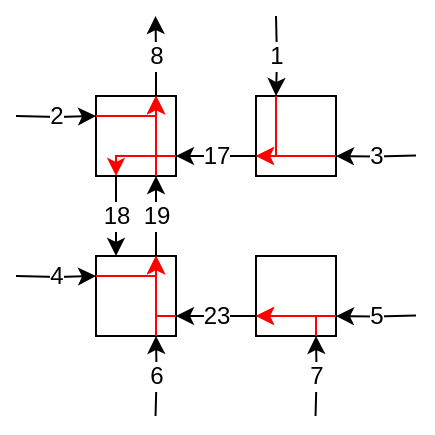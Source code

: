 <mxfile version="15.9.1" type="dropbox"><diagram id="X4WJTQiNDZxpQf3Geq34" name="Page-1"><mxGraphModel dx="947" dy="586" grid="1" gridSize="10" guides="1" tooltips="1" connect="1" arrows="1" fold="1" page="1" pageScale="1" pageWidth="827" pageHeight="1169" math="0" shadow="0"><root><mxCell id="0"/><mxCell id="1" parent="0"/><mxCell id="J8LnhxJGdbk9cbavSLgp-13" value="2" style="edgeStyle=orthogonalEdgeStyle;rounded=0;orthogonalLoop=1;jettySize=auto;html=1;entryX=0;entryY=0.25;entryDx=0;entryDy=0;fontSize=12;" parent="1" target="J8LnhxJGdbk9cbavSLgp-1" edge="1"><mxGeometry relative="1" as="geometry"><mxPoint x="200" y="130" as="sourcePoint"/></mxGeometry></mxCell><mxCell id="heTRSEbQxk2SbC_xRINB-1" value="8" style="edgeStyle=orthogonalEdgeStyle;rounded=0;orthogonalLoop=1;jettySize=auto;html=1;exitX=0.75;exitY=0;exitDx=0;exitDy=0;fontSize=12;" parent="1" source="J8LnhxJGdbk9cbavSLgp-1" edge="1"><mxGeometry relative="1" as="geometry"><mxPoint x="269.759" y="80" as="targetPoint"/></mxGeometry></mxCell><mxCell id="6LUSUzvbEgbuUu0BXkku-2" value="18" style="edgeStyle=orthogonalEdgeStyle;rounded=0;orthogonalLoop=1;jettySize=auto;html=1;exitX=0.25;exitY=1;exitDx=0;exitDy=0;entryX=0.25;entryY=0;entryDx=0;entryDy=0;fontSize=12;" edge="1" parent="1" source="J8LnhxJGdbk9cbavSLgp-1" target="J8LnhxJGdbk9cbavSLgp-4"><mxGeometry relative="1" as="geometry"/></mxCell><mxCell id="J8LnhxJGdbk9cbavSLgp-1" value="" style="whiteSpace=wrap;html=1;aspect=fixed;fontSize=12;" parent="1" vertex="1"><mxGeometry x="240" y="120" width="40" height="40" as="geometry"/></mxCell><mxCell id="J8LnhxJGdbk9cbavSLgp-12" value="1" style="edgeStyle=orthogonalEdgeStyle;rounded=0;orthogonalLoop=1;jettySize=auto;html=1;entryX=0.25;entryY=0;entryDx=0;entryDy=0;fontSize=12;" parent="1" target="J8LnhxJGdbk9cbavSLgp-3" edge="1"><mxGeometry relative="1" as="geometry"><mxPoint x="330" y="80" as="sourcePoint"/></mxGeometry></mxCell><mxCell id="heTRSEbQxk2SbC_xRINB-4" value="3" style="edgeStyle=orthogonalEdgeStyle;rounded=0;orthogonalLoop=1;jettySize=auto;html=1;exitX=1;exitY=0.75;exitDx=0;exitDy=0;startArrow=none;startFill=0;endArrow=classic;endFill=1;fontSize=12;entryX=1;entryY=0.75;entryDx=0;entryDy=0;" parent="1" target="J8LnhxJGdbk9cbavSLgp-3" edge="1"><mxGeometry relative="1" as="geometry"><mxPoint x="400" y="149.793" as="sourcePoint"/></mxGeometry></mxCell><mxCell id="heTRSEbQxk2SbC_xRINB-9" value="17" style="edgeStyle=orthogonalEdgeStyle;rounded=0;orthogonalLoop=1;jettySize=auto;html=1;exitX=0;exitY=0.75;exitDx=0;exitDy=0;entryX=1;entryY=0.75;entryDx=0;entryDy=0;startArrow=none;startFill=0;endArrow=classic;endFill=1;fontSize=12;" parent="1" source="J8LnhxJGdbk9cbavSLgp-3" target="J8LnhxJGdbk9cbavSLgp-1" edge="1"><mxGeometry relative="1" as="geometry"/></mxCell><mxCell id="J8LnhxJGdbk9cbavSLgp-3" value="" style="whiteSpace=wrap;html=1;aspect=fixed;fontSize=12;" parent="1" vertex="1"><mxGeometry x="320" y="120" width="40" height="40" as="geometry"/></mxCell><mxCell id="J8LnhxJGdbk9cbavSLgp-14" value="4" style="edgeStyle=orthogonalEdgeStyle;rounded=0;orthogonalLoop=1;jettySize=auto;html=1;entryX=0;entryY=0.25;entryDx=0;entryDy=0;fontSize=12;" parent="1" target="J8LnhxJGdbk9cbavSLgp-4" edge="1"><mxGeometry relative="1" as="geometry"><mxPoint x="200" y="210" as="sourcePoint"/></mxGeometry></mxCell><mxCell id="heTRSEbQxk2SbC_xRINB-7" value="6" style="edgeStyle=orthogonalEdgeStyle;rounded=0;orthogonalLoop=1;jettySize=auto;html=1;exitX=0.75;exitY=1;exitDx=0;exitDy=0;startArrow=none;startFill=0;endArrow=classic;endFill=1;fontSize=12;entryX=0.75;entryY=1;entryDx=0;entryDy=0;" parent="1" target="J8LnhxJGdbk9cbavSLgp-4" edge="1"><mxGeometry relative="1" as="geometry"><mxPoint x="269.759" y="280" as="sourcePoint"/></mxGeometry></mxCell><mxCell id="heTRSEbQxk2SbC_xRINB-10" value="19" style="edgeStyle=orthogonalEdgeStyle;rounded=0;orthogonalLoop=1;jettySize=auto;html=1;exitX=0.75;exitY=0;exitDx=0;exitDy=0;entryX=0.75;entryY=1;entryDx=0;entryDy=0;startArrow=none;startFill=0;endArrow=classic;endFill=1;fontSize=12;" parent="1" source="J8LnhxJGdbk9cbavSLgp-4" target="J8LnhxJGdbk9cbavSLgp-1" edge="1"><mxGeometry relative="1" as="geometry"/></mxCell><mxCell id="ObDVXUfMyy-6hznDd3XZ-10" style="edgeStyle=orthogonalEdgeStyle;rounded=0;orthogonalLoop=1;jettySize=auto;html=1;exitX=1;exitY=0.75;exitDx=0;exitDy=0;" parent="1" source="J8LnhxJGdbk9cbavSLgp-4" edge="1"><mxGeometry relative="1" as="geometry"><mxPoint x="280.056" y="230.056" as="targetPoint"/></mxGeometry></mxCell><mxCell id="J8LnhxJGdbk9cbavSLgp-4" value="" style="whiteSpace=wrap;html=1;aspect=fixed;fontSize=12;" parent="1" vertex="1"><mxGeometry x="240" y="200" width="40" height="40" as="geometry"/></mxCell><mxCell id="heTRSEbQxk2SbC_xRINB-6" value="5" style="edgeStyle=orthogonalEdgeStyle;rounded=0;orthogonalLoop=1;jettySize=auto;html=1;exitX=1;exitY=0.75;exitDx=0;exitDy=0;startArrow=none;startFill=0;endArrow=classic;endFill=1;fontSize=12;entryX=1;entryY=0.75;entryDx=0;entryDy=0;" parent="1" target="J8LnhxJGdbk9cbavSLgp-5" edge="1"><mxGeometry relative="1" as="geometry"><mxPoint x="400" y="229.793" as="sourcePoint"/></mxGeometry></mxCell><mxCell id="heTRSEbQxk2SbC_xRINB-8" value="7" style="edgeStyle=orthogonalEdgeStyle;rounded=0;orthogonalLoop=1;jettySize=auto;html=1;exitX=0.75;exitY=1;exitDx=0;exitDy=0;startArrow=none;startFill=0;endArrow=classic;endFill=1;fontSize=12;entryX=0.75;entryY=1;entryDx=0;entryDy=0;" parent="1" target="J8LnhxJGdbk9cbavSLgp-5" edge="1"><mxGeometry relative="1" as="geometry"><mxPoint x="349.759" y="280" as="sourcePoint"/></mxGeometry></mxCell><mxCell id="heTRSEbQxk2SbC_xRINB-12" value="23" style="edgeStyle=orthogonalEdgeStyle;rounded=0;orthogonalLoop=1;jettySize=auto;html=1;exitX=0;exitY=0.75;exitDx=0;exitDy=0;entryX=1;entryY=0.75;entryDx=0;entryDy=0;startArrow=none;startFill=0;endArrow=classic;endFill=1;fontSize=12;" parent="1" source="J8LnhxJGdbk9cbavSLgp-5" target="J8LnhxJGdbk9cbavSLgp-4" edge="1"><mxGeometry relative="1" as="geometry"/></mxCell><mxCell id="J8LnhxJGdbk9cbavSLgp-5" value="" style="whiteSpace=wrap;html=1;aspect=fixed;fontSize=12;" parent="1" vertex="1"><mxGeometry x="320" y="200" width="40" height="40" as="geometry"/></mxCell><mxCell id="ObDVXUfMyy-6hznDd3XZ-1" style="edgeStyle=orthogonalEdgeStyle;rounded=0;orthogonalLoop=1;jettySize=auto;html=1;exitX=1;exitY=0.75;exitDx=0;exitDy=0;entryX=0.75;entryY=0;entryDx=0;entryDy=0;strokeColor=#FF0000;" parent="1" source="J8LnhxJGdbk9cbavSLgp-1" target="J8LnhxJGdbk9cbavSLgp-1" edge="1"><mxGeometry relative="1" as="geometry"/></mxCell><mxCell id="ObDVXUfMyy-6hznDd3XZ-3" style="edgeStyle=orthogonalEdgeStyle;rounded=0;orthogonalLoop=1;jettySize=auto;html=1;exitX=0.25;exitY=0;exitDx=0;exitDy=0;entryX=0;entryY=0.75;entryDx=0;entryDy=0;strokeColor=#FF0000;" parent="1" source="J8LnhxJGdbk9cbavSLgp-3" target="J8LnhxJGdbk9cbavSLgp-3" edge="1"><mxGeometry relative="1" as="geometry"><Array as="points"><mxPoint x="330" y="150"/></Array></mxGeometry></mxCell><mxCell id="ObDVXUfMyy-6hznDd3XZ-6" style="edgeStyle=orthogonalEdgeStyle;rounded=0;orthogonalLoop=1;jettySize=auto;html=1;exitX=1;exitY=0.75;exitDx=0;exitDy=0;entryX=0;entryY=0.75;entryDx=0;entryDy=0;strokeColor=#FF0000;" parent="1" source="J8LnhxJGdbk9cbavSLgp-3" target="J8LnhxJGdbk9cbavSLgp-3" edge="1"><mxGeometry relative="1" as="geometry"><Array as="points"><mxPoint x="360" y="150"/><mxPoint x="360" y="150"/></Array></mxGeometry></mxCell><mxCell id="ObDVXUfMyy-6hznDd3XZ-9" style="edgeStyle=orthogonalEdgeStyle;rounded=0;orthogonalLoop=1;jettySize=auto;html=1;exitX=0.75;exitY=1;exitDx=0;exitDy=0;entryX=0.75;entryY=0;entryDx=0;entryDy=0;strokeColor=#FF0000;" parent="1" source="J8LnhxJGdbk9cbavSLgp-1" target="J8LnhxJGdbk9cbavSLgp-1" edge="1"><mxGeometry relative="1" as="geometry"><Array as="points"><mxPoint x="270" y="160"/><mxPoint x="270" y="160"/></Array></mxGeometry></mxCell><mxCell id="ObDVXUfMyy-6hznDd3XZ-11" style="edgeStyle=orthogonalEdgeStyle;rounded=0;orthogonalLoop=1;jettySize=auto;html=1;exitX=1;exitY=0.75;exitDx=0;exitDy=0;entryX=0;entryY=0.75;entryDx=0;entryDy=0;strokeColor=#FF0000;" parent="1" source="J8LnhxJGdbk9cbavSLgp-5" target="J8LnhxJGdbk9cbavSLgp-5" edge="1"><mxGeometry relative="1" as="geometry"><Array as="points"><mxPoint x="320" y="230"/><mxPoint x="320" y="230"/></Array></mxGeometry></mxCell><mxCell id="ObDVXUfMyy-6hznDd3XZ-13" style="edgeStyle=orthogonalEdgeStyle;rounded=0;orthogonalLoop=1;jettySize=auto;html=1;exitX=0.75;exitY=1;exitDx=0;exitDy=0;entryX=0.75;entryY=0;entryDx=0;entryDy=0;strokeColor=#FF0000;" parent="1" source="J8LnhxJGdbk9cbavSLgp-4" target="J8LnhxJGdbk9cbavSLgp-4" edge="1"><mxGeometry relative="1" as="geometry"><Array as="points"><mxPoint x="270" y="240"/><mxPoint x="270" y="240"/></Array></mxGeometry></mxCell><mxCell id="ObDVXUfMyy-6hznDd3XZ-16" style="edgeStyle=orthogonalEdgeStyle;rounded=0;orthogonalLoop=1;jettySize=auto;html=1;exitX=1;exitY=0.75;exitDx=0;exitDy=0;entryX=0.75;entryY=0;entryDx=0;entryDy=0;strokeColor=#FF0000;" parent="1" source="J8LnhxJGdbk9cbavSLgp-4" target="J8LnhxJGdbk9cbavSLgp-4" edge="1"><mxGeometry relative="1" as="geometry"/></mxCell><mxCell id="ObDVXUfMyy-6hznDd3XZ-17" style="edgeStyle=orthogonalEdgeStyle;rounded=0;orthogonalLoop=1;jettySize=auto;html=1;exitX=0;exitY=0.25;exitDx=0;exitDy=0;entryX=0.75;entryY=0;entryDx=0;entryDy=0;strokeColor=#FF0000;" parent="1" source="J8LnhxJGdbk9cbavSLgp-4" target="J8LnhxJGdbk9cbavSLgp-4" edge="1"><mxGeometry relative="1" as="geometry"/></mxCell><mxCell id="ObDVXUfMyy-6hznDd3XZ-18" style="edgeStyle=orthogonalEdgeStyle;rounded=0;orthogonalLoop=1;jettySize=auto;html=1;exitX=0;exitY=0.25;exitDx=0;exitDy=0;entryX=0.75;entryY=0;entryDx=0;entryDy=0;strokeColor=#FF0000;" parent="1" source="J8LnhxJGdbk9cbavSLgp-1" target="J8LnhxJGdbk9cbavSLgp-1" edge="1"><mxGeometry relative="1" as="geometry"/></mxCell><mxCell id="ObDVXUfMyy-6hznDd3XZ-12" style="edgeStyle=orthogonalEdgeStyle;rounded=0;orthogonalLoop=1;jettySize=auto;html=1;exitX=0.75;exitY=1;exitDx=0;exitDy=0;strokeColor=#FF0000;" parent="1" source="J8LnhxJGdbk9cbavSLgp-5" edge="1"><mxGeometry relative="1" as="geometry"><mxPoint x="320" y="230" as="targetPoint"/><Array as="points"><mxPoint x="350" y="230"/></Array></mxGeometry></mxCell><mxCell id="6LUSUzvbEgbuUu0BXkku-1" style="edgeStyle=orthogonalEdgeStyle;rounded=0;orthogonalLoop=1;jettySize=auto;html=1;exitX=1;exitY=0.75;exitDx=0;exitDy=0;entryX=0.25;entryY=1;entryDx=0;entryDy=0;strokeColor=#FF0000;" edge="1" parent="1" source="J8LnhxJGdbk9cbavSLgp-1" target="J8LnhxJGdbk9cbavSLgp-1"><mxGeometry relative="1" as="geometry"/></mxCell></root></mxGraphModel></diagram></mxfile>